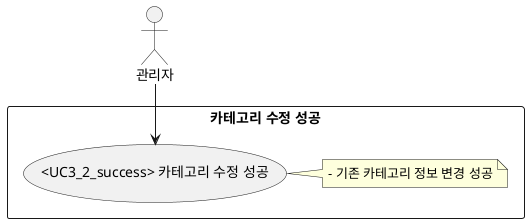 @startuml
actor "관리자" as Admin

rectangle "카테고리 수정 성공" {
  usecase "<UC3_2_success> 카테고리 수정 성공" as UC3_2_success
  note right
  - 기존 카테고리 정보 변경 성공
  end note
}

Admin --> UC3_2_success
@enduml
